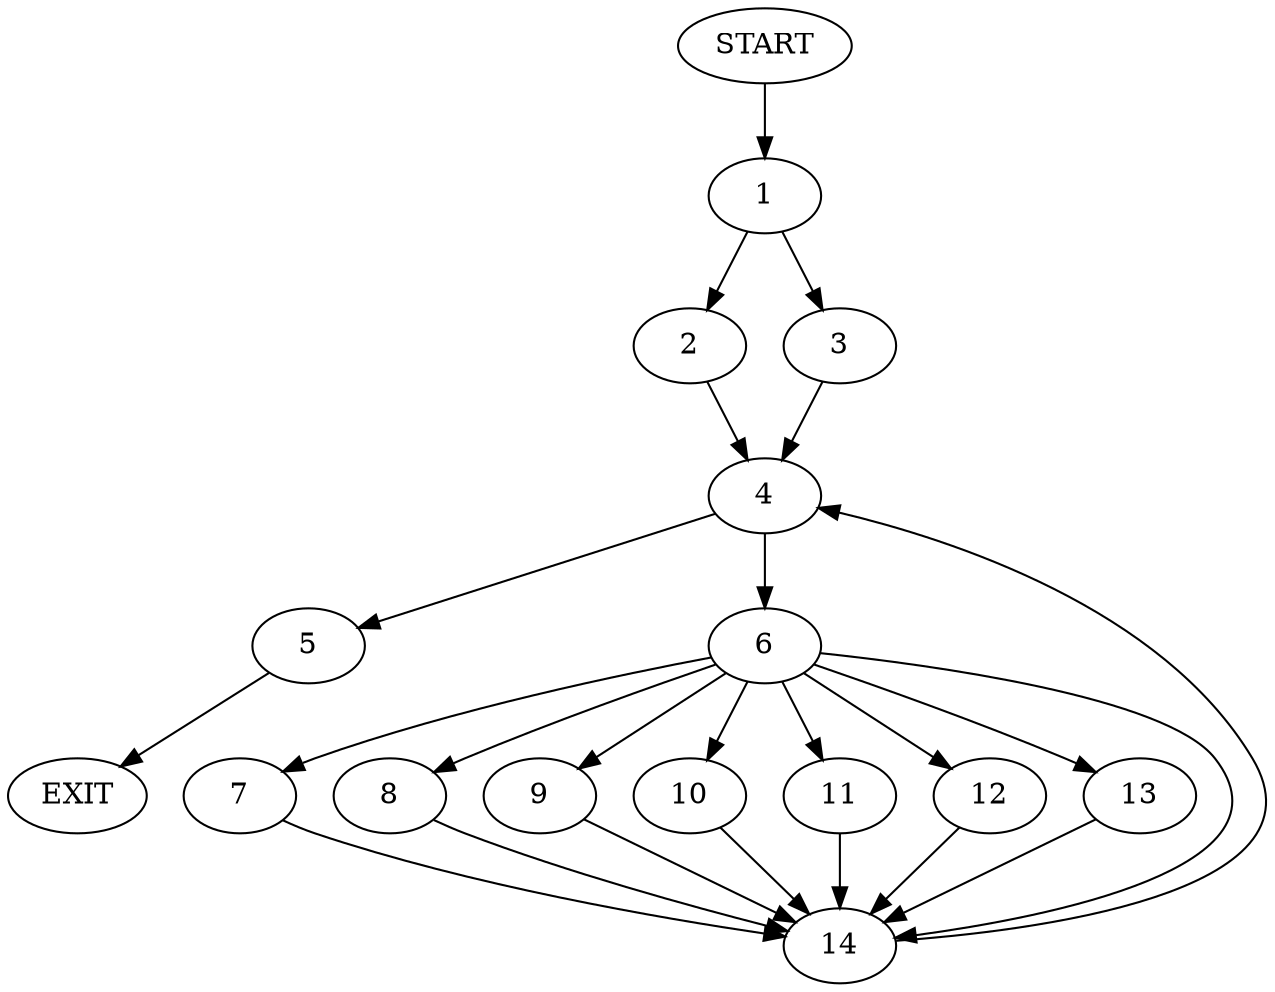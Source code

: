 digraph {
0 [label="START"]
15 [label="EXIT"]
0 -> 1
1 -> 2
1 -> 3
3 -> 4
2 -> 4
4 -> 5
4 -> 6
5 -> 15
6 -> 7
6 -> 8
6 -> 9
6 -> 10
6 -> 11
6 -> 12
6 -> 13
6 -> 14
8 -> 14
10 -> 14
7 -> 14
14 -> 4
9 -> 14
11 -> 14
12 -> 14
13 -> 14
}
